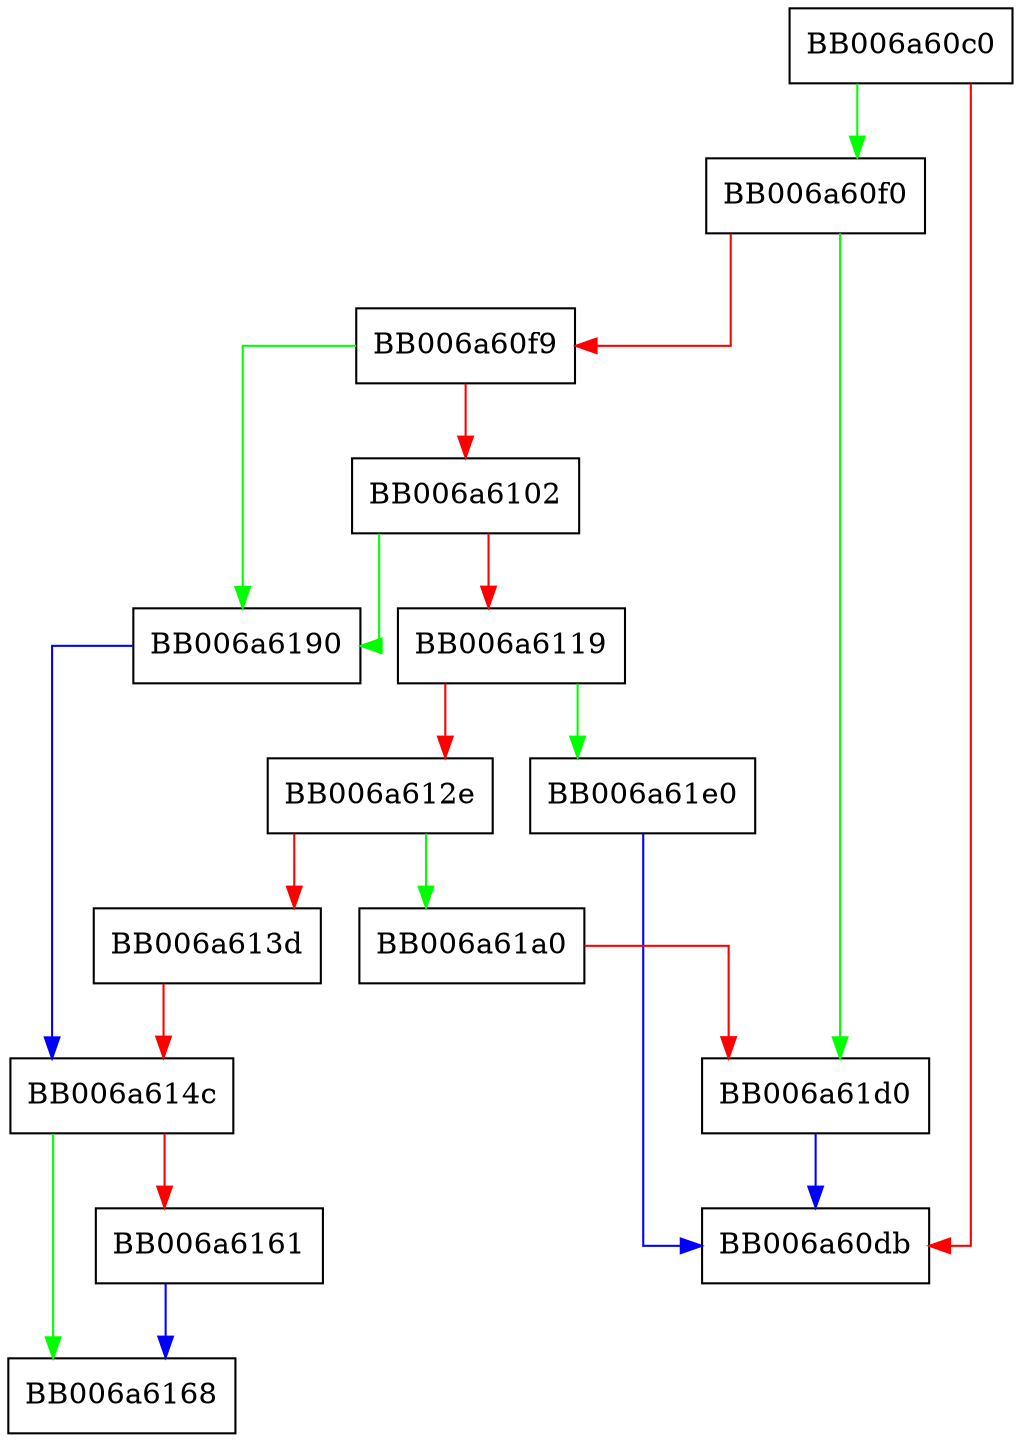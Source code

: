 digraph blake2b512_internal_init {
  node [shape="box"];
  graph [splines=ortho];
  BB006a60c0 -> BB006a60f0 [color="green"];
  BB006a60c0 -> BB006a60db [color="red"];
  BB006a60f0 -> BB006a61d0 [color="green"];
  BB006a60f0 -> BB006a60f9 [color="red"];
  BB006a60f9 -> BB006a6190 [color="green"];
  BB006a60f9 -> BB006a6102 [color="red"];
  BB006a6102 -> BB006a6190 [color="green"];
  BB006a6102 -> BB006a6119 [color="red"];
  BB006a6119 -> BB006a61e0 [color="green"];
  BB006a6119 -> BB006a612e [color="red"];
  BB006a612e -> BB006a61a0 [color="green"];
  BB006a612e -> BB006a613d [color="red"];
  BB006a613d -> BB006a614c [color="red"];
  BB006a614c -> BB006a6168 [color="green"];
  BB006a614c -> BB006a6161 [color="red"];
  BB006a6161 -> BB006a6168 [color="blue"];
  BB006a6190 -> BB006a614c [color="blue"];
  BB006a61a0 -> BB006a61d0 [color="red"];
  BB006a61d0 -> BB006a60db [color="blue"];
  BB006a61e0 -> BB006a60db [color="blue"];
}